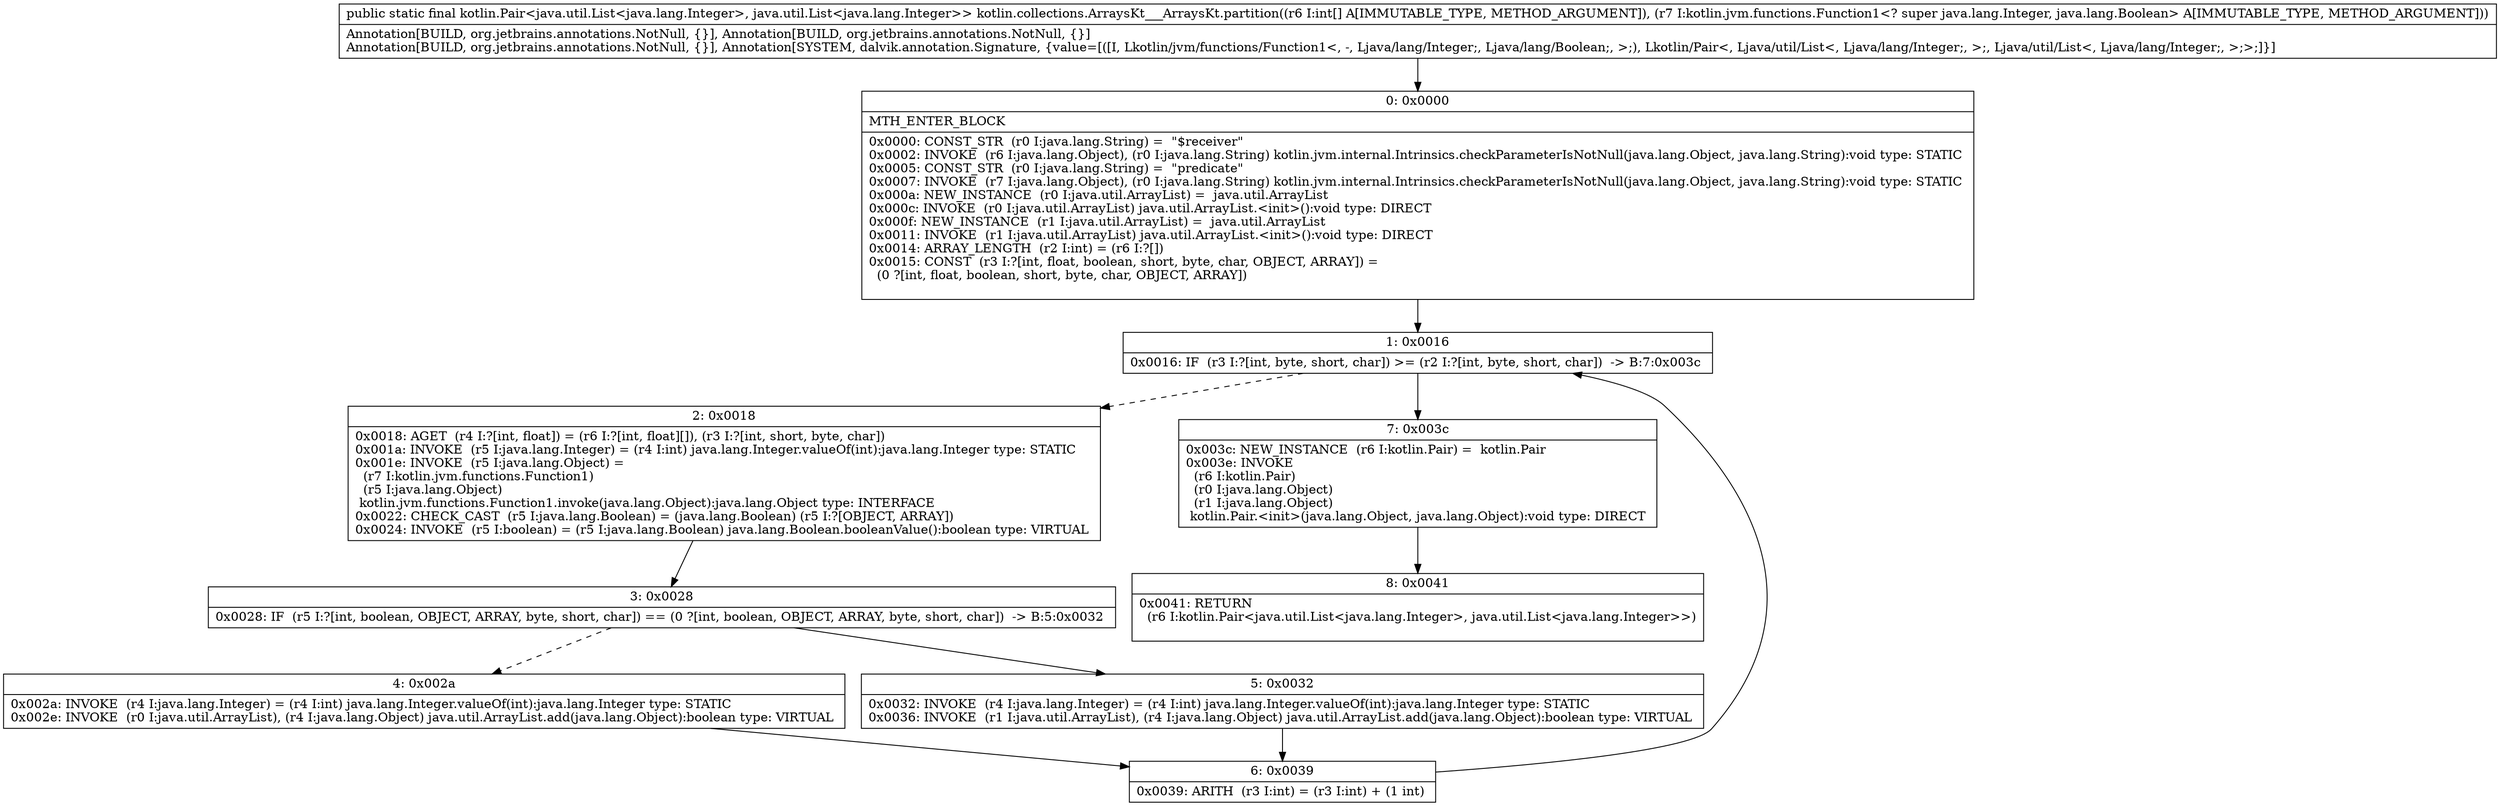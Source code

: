 digraph "CFG forkotlin.collections.ArraysKt___ArraysKt.partition([ILkotlin\/jvm\/functions\/Function1;)Lkotlin\/Pair;" {
Node_0 [shape=record,label="{0\:\ 0x0000|MTH_ENTER_BLOCK\l|0x0000: CONST_STR  (r0 I:java.lang.String) =  \"$receiver\" \l0x0002: INVOKE  (r6 I:java.lang.Object), (r0 I:java.lang.String) kotlin.jvm.internal.Intrinsics.checkParameterIsNotNull(java.lang.Object, java.lang.String):void type: STATIC \l0x0005: CONST_STR  (r0 I:java.lang.String) =  \"predicate\" \l0x0007: INVOKE  (r7 I:java.lang.Object), (r0 I:java.lang.String) kotlin.jvm.internal.Intrinsics.checkParameterIsNotNull(java.lang.Object, java.lang.String):void type: STATIC \l0x000a: NEW_INSTANCE  (r0 I:java.util.ArrayList) =  java.util.ArrayList \l0x000c: INVOKE  (r0 I:java.util.ArrayList) java.util.ArrayList.\<init\>():void type: DIRECT \l0x000f: NEW_INSTANCE  (r1 I:java.util.ArrayList) =  java.util.ArrayList \l0x0011: INVOKE  (r1 I:java.util.ArrayList) java.util.ArrayList.\<init\>():void type: DIRECT \l0x0014: ARRAY_LENGTH  (r2 I:int) = (r6 I:?[]) \l0x0015: CONST  (r3 I:?[int, float, boolean, short, byte, char, OBJECT, ARRAY]) = \l  (0 ?[int, float, boolean, short, byte, char, OBJECT, ARRAY])\l \l}"];
Node_1 [shape=record,label="{1\:\ 0x0016|0x0016: IF  (r3 I:?[int, byte, short, char]) \>= (r2 I:?[int, byte, short, char])  \-\> B:7:0x003c \l}"];
Node_2 [shape=record,label="{2\:\ 0x0018|0x0018: AGET  (r4 I:?[int, float]) = (r6 I:?[int, float][]), (r3 I:?[int, short, byte, char]) \l0x001a: INVOKE  (r5 I:java.lang.Integer) = (r4 I:int) java.lang.Integer.valueOf(int):java.lang.Integer type: STATIC \l0x001e: INVOKE  (r5 I:java.lang.Object) = \l  (r7 I:kotlin.jvm.functions.Function1)\l  (r5 I:java.lang.Object)\l kotlin.jvm.functions.Function1.invoke(java.lang.Object):java.lang.Object type: INTERFACE \l0x0022: CHECK_CAST  (r5 I:java.lang.Boolean) = (java.lang.Boolean) (r5 I:?[OBJECT, ARRAY]) \l0x0024: INVOKE  (r5 I:boolean) = (r5 I:java.lang.Boolean) java.lang.Boolean.booleanValue():boolean type: VIRTUAL \l}"];
Node_3 [shape=record,label="{3\:\ 0x0028|0x0028: IF  (r5 I:?[int, boolean, OBJECT, ARRAY, byte, short, char]) == (0 ?[int, boolean, OBJECT, ARRAY, byte, short, char])  \-\> B:5:0x0032 \l}"];
Node_4 [shape=record,label="{4\:\ 0x002a|0x002a: INVOKE  (r4 I:java.lang.Integer) = (r4 I:int) java.lang.Integer.valueOf(int):java.lang.Integer type: STATIC \l0x002e: INVOKE  (r0 I:java.util.ArrayList), (r4 I:java.lang.Object) java.util.ArrayList.add(java.lang.Object):boolean type: VIRTUAL \l}"];
Node_5 [shape=record,label="{5\:\ 0x0032|0x0032: INVOKE  (r4 I:java.lang.Integer) = (r4 I:int) java.lang.Integer.valueOf(int):java.lang.Integer type: STATIC \l0x0036: INVOKE  (r1 I:java.util.ArrayList), (r4 I:java.lang.Object) java.util.ArrayList.add(java.lang.Object):boolean type: VIRTUAL \l}"];
Node_6 [shape=record,label="{6\:\ 0x0039|0x0039: ARITH  (r3 I:int) = (r3 I:int) + (1 int) \l}"];
Node_7 [shape=record,label="{7\:\ 0x003c|0x003c: NEW_INSTANCE  (r6 I:kotlin.Pair) =  kotlin.Pair \l0x003e: INVOKE  \l  (r6 I:kotlin.Pair)\l  (r0 I:java.lang.Object)\l  (r1 I:java.lang.Object)\l kotlin.Pair.\<init\>(java.lang.Object, java.lang.Object):void type: DIRECT \l}"];
Node_8 [shape=record,label="{8\:\ 0x0041|0x0041: RETURN  \l  (r6 I:kotlin.Pair\<java.util.List\<java.lang.Integer\>, java.util.List\<java.lang.Integer\>\>)\l \l}"];
MethodNode[shape=record,label="{public static final kotlin.Pair\<java.util.List\<java.lang.Integer\>, java.util.List\<java.lang.Integer\>\> kotlin.collections.ArraysKt___ArraysKt.partition((r6 I:int[] A[IMMUTABLE_TYPE, METHOD_ARGUMENT]), (r7 I:kotlin.jvm.functions.Function1\<? super java.lang.Integer, java.lang.Boolean\> A[IMMUTABLE_TYPE, METHOD_ARGUMENT]))  | Annotation[BUILD, org.jetbrains.annotations.NotNull, \{\}], Annotation[BUILD, org.jetbrains.annotations.NotNull, \{\}]\lAnnotation[BUILD, org.jetbrains.annotations.NotNull, \{\}], Annotation[SYSTEM, dalvik.annotation.Signature, \{value=[([I, Lkotlin\/jvm\/functions\/Function1\<, \-, Ljava\/lang\/Integer;, Ljava\/lang\/Boolean;, \>;), Lkotlin\/Pair\<, Ljava\/util\/List\<, Ljava\/lang\/Integer;, \>;, Ljava\/util\/List\<, Ljava\/lang\/Integer;, \>;\>;]\}]\l}"];
MethodNode -> Node_0;
Node_0 -> Node_1;
Node_1 -> Node_2[style=dashed];
Node_1 -> Node_7;
Node_2 -> Node_3;
Node_3 -> Node_4[style=dashed];
Node_3 -> Node_5;
Node_4 -> Node_6;
Node_5 -> Node_6;
Node_6 -> Node_1;
Node_7 -> Node_8;
}

